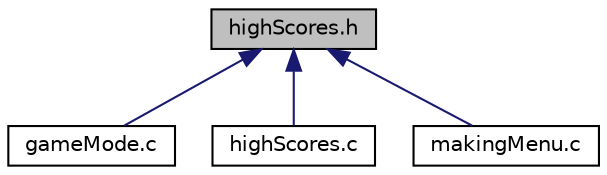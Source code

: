 digraph "highScores.h"
{
 // LATEX_PDF_SIZE
  edge [fontname="Helvetica",fontsize="10",labelfontname="Helvetica",labelfontsize="10"];
  node [fontname="Helvetica",fontsize="10",shape=record];
  Node1 [label="highScores.h",height=0.2,width=0.4,color="black", fillcolor="grey75", style="filled", fontcolor="black",tooltip="Contains structures and functions definitons used to manage highscores."];
  Node1 -> Node2 [dir="back",color="midnightblue",fontsize="10",style="solid",fontname="Helvetica"];
  Node2 [label="gameMode.c",height=0.2,width=0.4,color="black", fillcolor="white", style="filled",URL="$game_mode_8c.html",tooltip="Contains game loops for every game mode existing in game."];
  Node1 -> Node3 [dir="back",color="midnightblue",fontsize="10",style="solid",fontname="Helvetica"];
  Node3 [label="highScores.c",height=0.2,width=0.4,color="black", fillcolor="white", style="filled",URL="$high_scores_8c.html",tooltip="Contains all function used for handling highscores."];
  Node1 -> Node4 [dir="back",color="midnightblue",fontsize="10",style="solid",fontname="Helvetica"];
  Node4 [label="makingMenu.c",height=0.2,width=0.4,color="black", fillcolor="white", style="filled",URL="$making_menu_8c.html",tooltip="Contains making menus for game and function definitions."];
}
